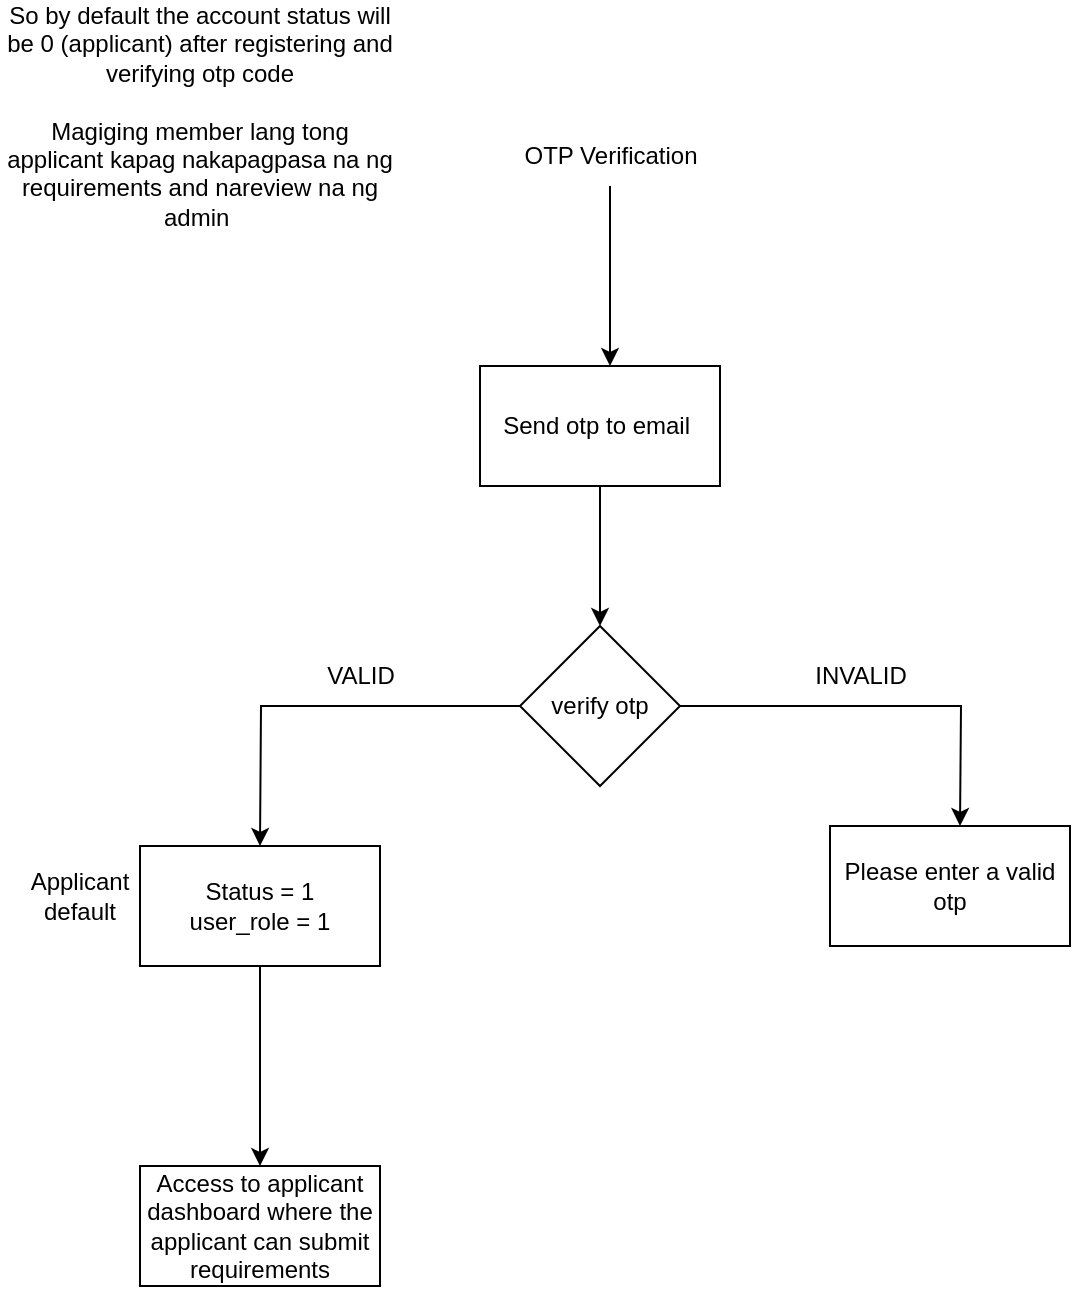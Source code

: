 <mxfile version="22.0.0" type="device">
  <diagram name="Page-1" id="tia6B6spB_7np-wUOJ3u">
    <mxGraphModel dx="594" dy="1640" grid="1" gridSize="10" guides="1" tooltips="1" connect="1" arrows="1" fold="1" page="1" pageScale="1" pageWidth="850" pageHeight="1100" math="0" shadow="0">
      <root>
        <mxCell id="0" />
        <mxCell id="1" parent="0" />
        <mxCell id="V9fKAsGY6CTHip-vL8i0-4" style="edgeStyle=orthogonalEdgeStyle;rounded=0;orthogonalLoop=1;jettySize=auto;html=1;" edge="1" parent="1" source="V9fKAsGY6CTHip-vL8i0-1">
          <mxGeometry relative="1" as="geometry">
            <mxPoint x="315" y="210" as="targetPoint" />
          </mxGeometry>
        </mxCell>
        <mxCell id="V9fKAsGY6CTHip-vL8i0-1" value="OTP Verification" style="text;html=1;align=center;verticalAlign=middle;resizable=0;points=[];autosize=1;strokeColor=none;fillColor=none;" vertex="1" parent="1">
          <mxGeometry x="260" y="90" width="110" height="30" as="geometry" />
        </mxCell>
        <mxCell id="V9fKAsGY6CTHip-vL8i0-5" style="edgeStyle=orthogonalEdgeStyle;rounded=0;orthogonalLoop=1;jettySize=auto;html=1;" edge="1" parent="1" source="V9fKAsGY6CTHip-vL8i0-2">
          <mxGeometry relative="1" as="geometry">
            <mxPoint x="310" y="340" as="targetPoint" />
          </mxGeometry>
        </mxCell>
        <mxCell id="V9fKAsGY6CTHip-vL8i0-2" value="Send otp to email&amp;nbsp;" style="rounded=0;whiteSpace=wrap;html=1;" vertex="1" parent="1">
          <mxGeometry x="250" y="210" width="120" height="60" as="geometry" />
        </mxCell>
        <mxCell id="V9fKAsGY6CTHip-vL8i0-7" style="edgeStyle=orthogonalEdgeStyle;rounded=0;orthogonalLoop=1;jettySize=auto;html=1;" edge="1" parent="1" source="V9fKAsGY6CTHip-vL8i0-6">
          <mxGeometry relative="1" as="geometry">
            <mxPoint x="140" y="450" as="targetPoint" />
          </mxGeometry>
        </mxCell>
        <mxCell id="V9fKAsGY6CTHip-vL8i0-8" style="edgeStyle=orthogonalEdgeStyle;rounded=0;orthogonalLoop=1;jettySize=auto;html=1;" edge="1" parent="1" source="V9fKAsGY6CTHip-vL8i0-6">
          <mxGeometry relative="1" as="geometry">
            <mxPoint x="490" y="440" as="targetPoint" />
          </mxGeometry>
        </mxCell>
        <mxCell id="V9fKAsGY6CTHip-vL8i0-6" value="verify otp" style="rhombus;whiteSpace=wrap;html=1;" vertex="1" parent="1">
          <mxGeometry x="270" y="340" width="80" height="80" as="geometry" />
        </mxCell>
        <mxCell id="V9fKAsGY6CTHip-vL8i0-12" style="edgeStyle=orthogonalEdgeStyle;rounded=0;orthogonalLoop=1;jettySize=auto;html=1;" edge="1" parent="1" source="V9fKAsGY6CTHip-vL8i0-9">
          <mxGeometry relative="1" as="geometry">
            <mxPoint x="140" y="610" as="targetPoint" />
          </mxGeometry>
        </mxCell>
        <mxCell id="V9fKAsGY6CTHip-vL8i0-9" value="Status = 1&lt;br&gt;user_role = 1" style="rounded=0;whiteSpace=wrap;html=1;" vertex="1" parent="1">
          <mxGeometry x="80" y="450" width="120" height="60" as="geometry" />
        </mxCell>
        <mxCell id="V9fKAsGY6CTHip-vL8i0-10" value="Applicant default" style="text;html=1;strokeColor=none;fillColor=none;align=center;verticalAlign=middle;whiteSpace=wrap;rounded=0;" vertex="1" parent="1">
          <mxGeometry x="20" y="460" width="60" height="30" as="geometry" />
        </mxCell>
        <mxCell id="V9fKAsGY6CTHip-vL8i0-11" value="Please enter a valid otp" style="rounded=0;whiteSpace=wrap;html=1;" vertex="1" parent="1">
          <mxGeometry x="425" y="440" width="120" height="60" as="geometry" />
        </mxCell>
        <mxCell id="V9fKAsGY6CTHip-vL8i0-13" value="Access to applicant dashboard where the applicant can submit requirements" style="rounded=0;whiteSpace=wrap;html=1;" vertex="1" parent="1">
          <mxGeometry x="80" y="610" width="120" height="60" as="geometry" />
        </mxCell>
        <mxCell id="V9fKAsGY6CTHip-vL8i0-14" value="VALID" style="text;html=1;align=center;verticalAlign=middle;resizable=0;points=[];autosize=1;strokeColor=none;fillColor=none;" vertex="1" parent="1">
          <mxGeometry x="160" y="350" width="60" height="30" as="geometry" />
        </mxCell>
        <mxCell id="V9fKAsGY6CTHip-vL8i0-15" value="INVALID" style="text;html=1;align=center;verticalAlign=middle;resizable=0;points=[];autosize=1;strokeColor=none;fillColor=none;" vertex="1" parent="1">
          <mxGeometry x="405" y="350" width="70" height="30" as="geometry" />
        </mxCell>
        <mxCell id="V9fKAsGY6CTHip-vL8i0-16" value="So by default the account status will be 0 (applicant) after registering and verifying otp code&lt;br&gt;&lt;br&gt;Magiging member lang tong applicant kapag nakapagpasa na ng requirements and nareview na ng admin&amp;nbsp;" style="text;html=1;strokeColor=none;fillColor=none;align=center;verticalAlign=middle;whiteSpace=wrap;rounded=0;" vertex="1" parent="1">
          <mxGeometry x="10" y="30" width="200" height="110" as="geometry" />
        </mxCell>
      </root>
    </mxGraphModel>
  </diagram>
</mxfile>
